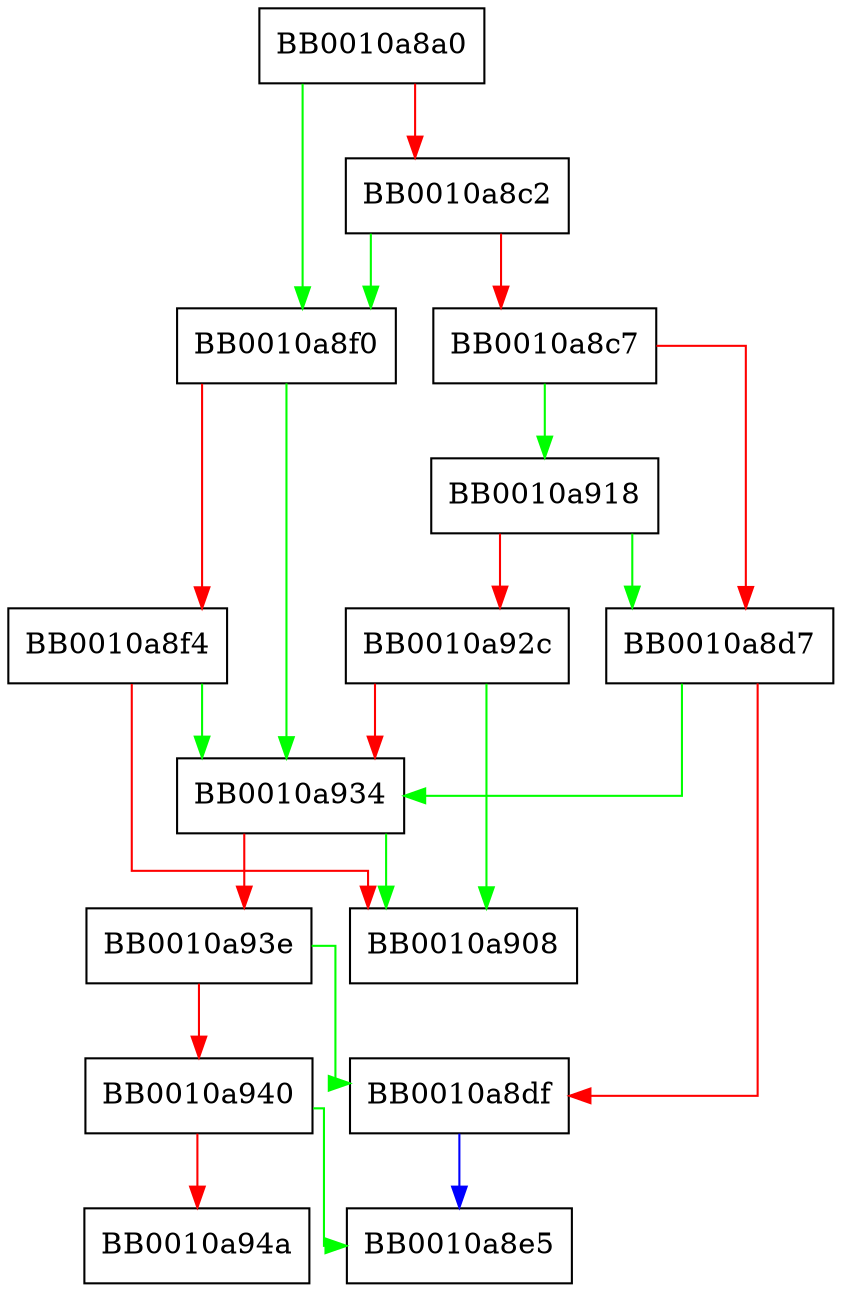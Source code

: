 digraph FUN_0010a8a0 {
  node [shape="box"];
  graph [splines=ortho];
  BB0010a8a0 -> BB0010a8f0 [color="green"];
  BB0010a8a0 -> BB0010a8c2 [color="red"];
  BB0010a8c2 -> BB0010a8f0 [color="green"];
  BB0010a8c2 -> BB0010a8c7 [color="red"];
  BB0010a8c7 -> BB0010a918 [color="green"];
  BB0010a8c7 -> BB0010a8d7 [color="red"];
  BB0010a8d7 -> BB0010a934 [color="green"];
  BB0010a8d7 -> BB0010a8df [color="red"];
  BB0010a8df -> BB0010a8e5 [color="blue"];
  BB0010a8f0 -> BB0010a934 [color="green"];
  BB0010a8f0 -> BB0010a8f4 [color="red"];
  BB0010a8f4 -> BB0010a934 [color="green"];
  BB0010a8f4 -> BB0010a908 [color="red"];
  BB0010a918 -> BB0010a8d7 [color="green"];
  BB0010a918 -> BB0010a92c [color="red"];
  BB0010a92c -> BB0010a908 [color="green"];
  BB0010a92c -> BB0010a934 [color="red"];
  BB0010a934 -> BB0010a908 [color="green"];
  BB0010a934 -> BB0010a93e [color="red"];
  BB0010a93e -> BB0010a8df [color="green"];
  BB0010a93e -> BB0010a940 [color="red"];
  BB0010a940 -> BB0010a8e5 [color="green"];
  BB0010a940 -> BB0010a94a [color="red"];
}